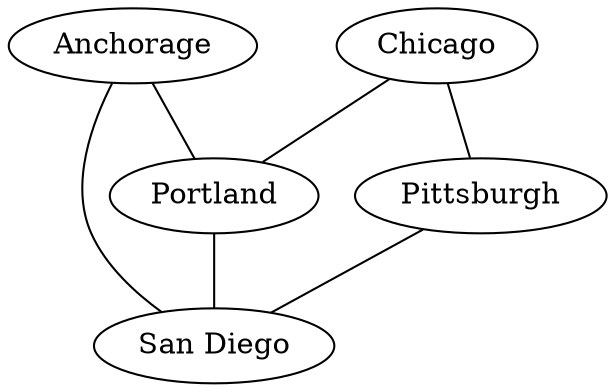 graph {
    anchorage [label="Anchorage"];
    chicago [label="Chicago"];
    portland [label="Portland"];
    pittsburgh [label="Pittsburgh"];
    san_diego [label="San Diego"];

    // anchorage -- chicago [distance=3570];
    anchorage -- portland [distance=2533];
    // anchorage -- pittsburgh [distance=4071];
    anchorage -- san_diego [distance=3616];

    chicago -- portland [distance=2119];
    chicago -- pittsburgh [distance=460];
    // chicago -- san_diego [distance=2077];

    // portland -- pittsburgh [distance=2573];
    portland -- san_diego [distance=1083];

    pittsburgh -- san_diego [distance=2411];
}
